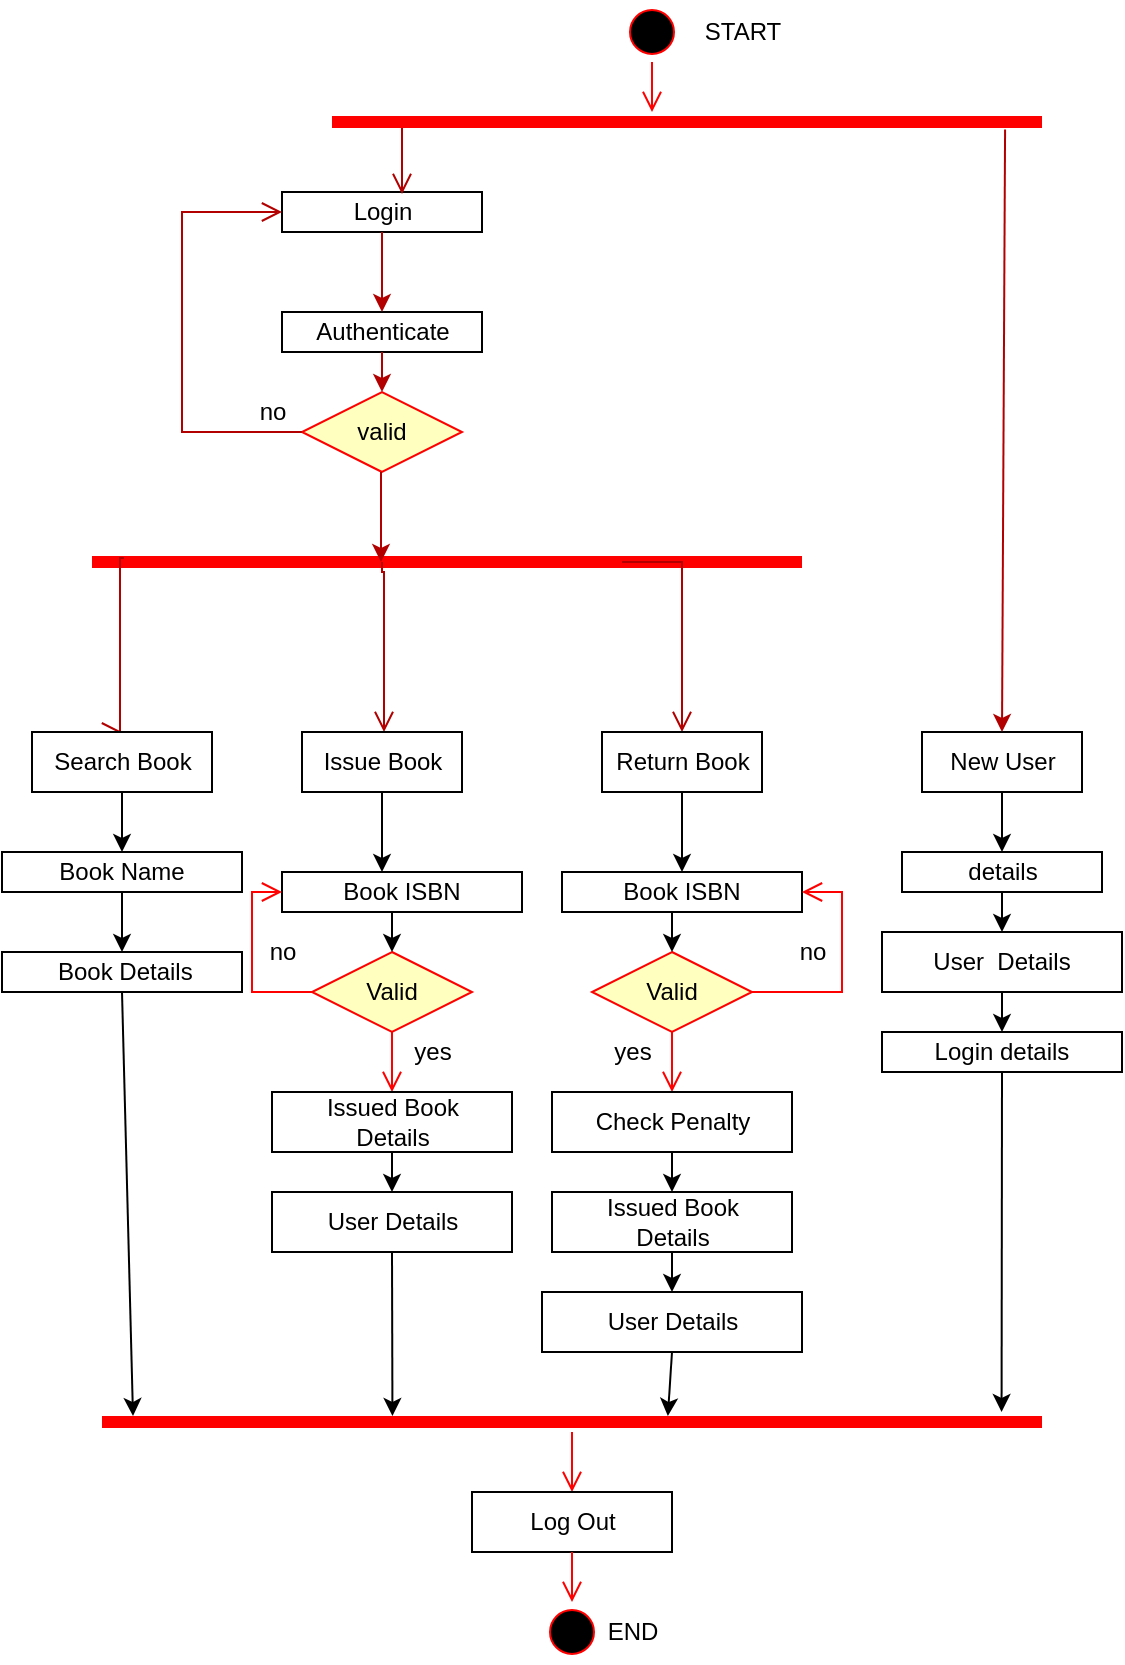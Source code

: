 <mxfile version="17.1.3" type="device"><diagram id="dGAAB5TUGnJl6DinY82v" name="Page-1"><mxGraphModel dx="1038" dy="547" grid="1" gridSize="10" guides="1" tooltips="1" connect="1" arrows="1" fold="1" page="1" pageScale="1" pageWidth="850" pageHeight="1100" math="0" shadow="0"><root><mxCell id="0"/><mxCell id="1" parent="0"/><mxCell id="aNfC3hftjAx2W3QM2piS-4" value="" style="shape=line;html=1;strokeWidth=6;strokeColor=#ff0000;" parent="1" vertex="1"><mxGeometry x="205" y="300" width="355" height="10" as="geometry"/></mxCell><mxCell id="aNfC3hftjAx2W3QM2piS-9" value="" style="edgeStyle=orthogonalEdgeStyle;html=1;verticalAlign=bottom;endArrow=open;endSize=8;strokeColor=#B20000;rounded=0;exitX=0.045;exitY=0.3;exitDx=0;exitDy=0;exitPerimeter=0;entryX=0.5;entryY=0;entryDx=0;entryDy=0;fillColor=#e51400;" parent="1" source="aNfC3hftjAx2W3QM2piS-4" target="aNfC3hftjAx2W3QM2piS-13" edge="1"><mxGeometry relative="1" as="geometry"><mxPoint x="245" y="390" as="targetPoint"/><mxPoint x="330" y="310" as="sourcePoint"/><Array as="points"><mxPoint x="219" y="303"/></Array></mxGeometry></mxCell><mxCell id="aNfC3hftjAx2W3QM2piS-11" value="" style="edgeStyle=orthogonalEdgeStyle;html=1;verticalAlign=bottom;endArrow=open;endSize=8;strokeColor=#B20000;rounded=0;exitX=0.045;exitY=0.3;exitDx=0;exitDy=0;exitPerimeter=0;fillColor=#e51400;" parent="1" edge="1"><mxGeometry relative="1" as="geometry"><mxPoint x="351" y="390" as="targetPoint"/><mxPoint x="350" y="305" as="sourcePoint"/><Array as="points"><mxPoint x="351" y="310"/></Array></mxGeometry></mxCell><mxCell id="aNfC3hftjAx2W3QM2piS-12" value="" style="edgeStyle=orthogonalEdgeStyle;html=1;verticalAlign=bottom;endArrow=open;endSize=8;strokeColor=#B20000;rounded=0;exitX=0.045;exitY=0.3;exitDx=0;exitDy=0;exitPerimeter=0;entryX=0.5;entryY=0;entryDx=0;entryDy=0;fillColor=#e51400;" parent="1" target="aNfC3hftjAx2W3QM2piS-15" edge="1"><mxGeometry relative="1" as="geometry"><mxPoint x="471" y="390" as="targetPoint"/><mxPoint x="470" y="305" as="sourcePoint"/><Array as="points"><mxPoint x="500" y="305"/></Array></mxGeometry></mxCell><mxCell id="aNfC3hftjAx2W3QM2piS-13" value="Search Book" style="html=1;dashed=0;whitespace=wrap;" parent="1" vertex="1"><mxGeometry x="175" y="390" width="90" height="30" as="geometry"/></mxCell><mxCell id="aNfC3hftjAx2W3QM2piS-14" value="Issue Book" style="html=1;dashed=0;whitespace=wrap;" parent="1" vertex="1"><mxGeometry x="310" y="390" width="80" height="30" as="geometry"/></mxCell><mxCell id="aNfC3hftjAx2W3QM2piS-15" value="Return Book" style="html=1;dashed=0;whitespace=wrap;" parent="1" vertex="1"><mxGeometry x="460" y="390" width="80" height="30" as="geometry"/></mxCell><mxCell id="aNfC3hftjAx2W3QM2piS-23" value="" style="endArrow=classic;html=1;rounded=0;exitX=0.5;exitY=1;exitDx=0;exitDy=0;entryX=0.5;entryY=0;entryDx=0;entryDy=0;" parent="1" source="aNfC3hftjAx2W3QM2piS-15" target="aNfC3hftjAx2W3QM2piS-63" edge="1"><mxGeometry width="50" height="50" relative="1" as="geometry"><mxPoint x="325" y="450" as="sourcePoint"/><mxPoint x="493" y="458" as="targetPoint"/><Array as="points"/></mxGeometry></mxCell><mxCell id="aNfC3hftjAx2W3QM2piS-24" value="" style="endArrow=classic;html=1;rounded=0;exitX=0.5;exitY=1;exitDx=0;exitDy=0;" parent="1" source="aNfC3hftjAx2W3QM2piS-14" edge="1"><mxGeometry width="50" height="50" relative="1" as="geometry"><mxPoint x="390" y="500" as="sourcePoint"/><mxPoint x="350" y="460" as="targetPoint"/></mxGeometry></mxCell><mxCell id="aNfC3hftjAx2W3QM2piS-25" value="Login" style="html=1;dashed=0;whitespace=wrap;" parent="1" vertex="1"><mxGeometry x="300" y="120" width="100" height="20" as="geometry"/></mxCell><mxCell id="aNfC3hftjAx2W3QM2piS-26" value="Authenticate" style="html=1;dashed=0;whitespace=wrap;" parent="1" vertex="1"><mxGeometry x="300" y="180" width="100" height="20" as="geometry"/></mxCell><mxCell id="aNfC3hftjAx2W3QM2piS-27" value="" style="endArrow=classic;html=1;rounded=0;exitX=0.5;exitY=1;exitDx=0;exitDy=0;fillColor=#e51400;strokeColor=#B20000;" parent="1" source="aNfC3hftjAx2W3QM2piS-25" target="aNfC3hftjAx2W3QM2piS-26" edge="1"><mxGeometry width="50" height="50" relative="1" as="geometry"><mxPoint x="520" y="210" as="sourcePoint"/><mxPoint x="570" y="160" as="targetPoint"/></mxGeometry></mxCell><mxCell id="aNfC3hftjAx2W3QM2piS-28" value="valid" style="rhombus;whiteSpace=wrap;html=1;fillColor=#ffffc0;strokeColor=#ff0000;direction=east;flipV=1;flipH=1;" parent="1" vertex="1"><mxGeometry x="310" y="220" width="80" height="40" as="geometry"/></mxCell><mxCell id="aNfC3hftjAx2W3QM2piS-29" value="" style="edgeStyle=orthogonalEdgeStyle;html=1;align=left;verticalAlign=bottom;endArrow=open;endSize=8;strokeColor=#B20000;rounded=0;entryX=0;entryY=0.5;entryDx=0;entryDy=0;fillColor=#e51400;" parent="1" source="aNfC3hftjAx2W3QM2piS-28" target="aNfC3hftjAx2W3QM2piS-25" edge="1"><mxGeometry x="-1" relative="1" as="geometry"><mxPoint x="250" y="140" as="targetPoint"/><Array as="points"><mxPoint x="250" y="240"/><mxPoint x="250" y="130"/></Array></mxGeometry></mxCell><mxCell id="aNfC3hftjAx2W3QM2piS-31" value="" style="endArrow=classic;html=1;rounded=0;exitX=0.5;exitY=1;exitDx=0;exitDy=0;entryX=0.5;entryY=0;entryDx=0;entryDy=0;fillColor=#e51400;strokeColor=#B20000;" parent="1" source="aNfC3hftjAx2W3QM2piS-26" target="aNfC3hftjAx2W3QM2piS-28" edge="1"><mxGeometry width="50" height="50" relative="1" as="geometry"><mxPoint x="520" y="210" as="sourcePoint"/><mxPoint x="570" y="160" as="targetPoint"/></mxGeometry></mxCell><mxCell id="aNfC3hftjAx2W3QM2piS-32" value="no&lt;br&gt;" style="text;html=1;align=center;verticalAlign=middle;resizable=0;points=[];autosize=1;strokeColor=none;fillColor=none;" parent="1" vertex="1"><mxGeometry x="280" y="220" width="30" height="20" as="geometry"/></mxCell><mxCell id="aNfC3hftjAx2W3QM2piS-33" value="Book Name" style="rounded=0;whiteSpace=wrap;html=1;" parent="1" vertex="1"><mxGeometry x="160" y="450" width="120" height="20" as="geometry"/></mxCell><mxCell id="aNfC3hftjAx2W3QM2piS-35" value="New User" style="html=1;dashed=0;whitespace=wrap;" parent="1" vertex="1"><mxGeometry x="620" y="390" width="80" height="30" as="geometry"/></mxCell><mxCell id="aNfC3hftjAx2W3QM2piS-36" value="" style="endArrow=classic;html=1;rounded=0;exitX=0.5;exitY=1;exitDx=0;exitDy=0;entryX=0.5;entryY=0;entryDx=0;entryDy=0;" parent="1" source="aNfC3hftjAx2W3QM2piS-35" target="aNfC3hftjAx2W3QM2piS-37" edge="1"><mxGeometry width="50" height="50" relative="1" as="geometry"><mxPoint x="390" y="540" as="sourcePoint"/><mxPoint x="620" y="450" as="targetPoint"/></mxGeometry></mxCell><mxCell id="aNfC3hftjAx2W3QM2piS-37" value="details" style="html=1;dashed=0;whitespace=wrap;" parent="1" vertex="1"><mxGeometry x="610" y="450" width="100" height="20" as="geometry"/></mxCell><mxCell id="aNfC3hftjAx2W3QM2piS-38" value="&amp;nbsp;Book Details" style="rounded=0;whiteSpace=wrap;html=1;" parent="1" vertex="1"><mxGeometry x="160" y="500" width="120" height="20" as="geometry"/></mxCell><mxCell id="aNfC3hftjAx2W3QM2piS-39" value="" style="endArrow=classic;html=1;rounded=0;exitX=0.5;exitY=1;exitDx=0;exitDy=0;" parent="1" source="aNfC3hftjAx2W3QM2piS-33" target="aNfC3hftjAx2W3QM2piS-38" edge="1"><mxGeometry width="50" height="50" relative="1" as="geometry"><mxPoint x="410" y="350" as="sourcePoint"/><mxPoint x="460" y="300" as="targetPoint"/></mxGeometry></mxCell><mxCell id="aNfC3hftjAx2W3QM2piS-40" value="" style="endArrow=classic;html=1;rounded=0;exitX=0.5;exitY=1;exitDx=0;exitDy=0;entryX=0.5;entryY=0;entryDx=0;entryDy=0;" parent="1" source="aNfC3hftjAx2W3QM2piS-13" target="aNfC3hftjAx2W3QM2piS-33" edge="1"><mxGeometry width="50" height="50" relative="1" as="geometry"><mxPoint x="400" y="390" as="sourcePoint"/><mxPoint x="450" y="340" as="targetPoint"/></mxGeometry></mxCell><mxCell id="aNfC3hftjAx2W3QM2piS-48" value="" style="endArrow=classic;html=1;rounded=0;fillColor=#e51400;strokeColor=#B20000;" parent="1" edge="1"><mxGeometry width="50" height="50" relative="1" as="geometry"><mxPoint x="349.5" y="260" as="sourcePoint"/><mxPoint x="349.5" y="305" as="targetPoint"/></mxGeometry></mxCell><mxCell id="aNfC3hftjAx2W3QM2piS-50" value="User&amp;nbsp; Details" style="rounded=0;whiteSpace=wrap;html=1;" parent="1" vertex="1"><mxGeometry x="600" y="490" width="120" height="30" as="geometry"/></mxCell><mxCell id="aNfC3hftjAx2W3QM2piS-51" value="" style="endArrow=classic;html=1;rounded=0;exitX=0.5;exitY=1;exitDx=0;exitDy=0;entryX=0.5;entryY=0;entryDx=0;entryDy=0;" parent="1" source="aNfC3hftjAx2W3QM2piS-37" target="aNfC3hftjAx2W3QM2piS-50" edge="1"><mxGeometry width="50" height="50" relative="1" as="geometry"><mxPoint x="400" y="380" as="sourcePoint"/><mxPoint x="450" y="330" as="targetPoint"/></mxGeometry></mxCell><mxCell id="aNfC3hftjAx2W3QM2piS-52" value="" style="endArrow=classic;html=1;rounded=0;exitX=0.5;exitY=1;exitDx=0;exitDy=0;entryX=0.5;entryY=0;entryDx=0;entryDy=0;" parent="1" source="aNfC3hftjAx2W3QM2piS-50" target="aNfC3hftjAx2W3QM2piS-53" edge="1"><mxGeometry width="50" height="50" relative="1" as="geometry"><mxPoint x="400" y="380" as="sourcePoint"/><mxPoint x="630" y="560" as="targetPoint"/></mxGeometry></mxCell><mxCell id="aNfC3hftjAx2W3QM2piS-53" value="Login details" style="rounded=0;whiteSpace=wrap;html=1;" parent="1" vertex="1"><mxGeometry x="600" y="540" width="120" height="20" as="geometry"/></mxCell><mxCell id="aNfC3hftjAx2W3QM2piS-54" value="Book ISBN" style="rounded=0;whiteSpace=wrap;html=1;" parent="1" vertex="1"><mxGeometry x="300" y="460" width="120" height="20" as="geometry"/></mxCell><mxCell id="aNfC3hftjAx2W3QM2piS-55" value="Valid" style="rhombus;whiteSpace=wrap;html=1;fillColor=#ffffc0;strokeColor=#ff0000;" parent="1" vertex="1"><mxGeometry x="315" y="500" width="80" height="40" as="geometry"/></mxCell><mxCell id="aNfC3hftjAx2W3QM2piS-56" value="" style="edgeStyle=orthogonalEdgeStyle;html=1;align=left;verticalAlign=bottom;endArrow=open;endSize=8;strokeColor=#ff0000;rounded=0;entryX=0;entryY=0.5;entryDx=0;entryDy=0;" parent="1" source="aNfC3hftjAx2W3QM2piS-55" target="aNfC3hftjAx2W3QM2piS-54" edge="1"><mxGeometry x="-1" relative="1" as="geometry"><mxPoint x="285" y="470" as="targetPoint"/><Array as="points"><mxPoint x="285" y="520"/><mxPoint x="285" y="470"/></Array></mxGeometry></mxCell><mxCell id="aNfC3hftjAx2W3QM2piS-57" value="" style="edgeStyle=orthogonalEdgeStyle;html=1;align=left;verticalAlign=top;endArrow=open;endSize=8;strokeColor=#ff0000;rounded=0;" parent="1" source="aNfC3hftjAx2W3QM2piS-55" edge="1"><mxGeometry x="-1" relative="1" as="geometry"><mxPoint x="355" y="570" as="targetPoint"/></mxGeometry></mxCell><mxCell id="aNfC3hftjAx2W3QM2piS-58" value="no" style="text;html=1;align=center;verticalAlign=middle;resizable=0;points=[];autosize=1;strokeColor=none;fillColor=none;" parent="1" vertex="1"><mxGeometry x="285" y="490" width="30" height="20" as="geometry"/></mxCell><mxCell id="aNfC3hftjAx2W3QM2piS-60" value="&amp;nbsp;Issued Book&amp;nbsp;&lt;br&gt;Details" style="html=1;dashed=0;whitespace=wrap;" parent="1" vertex="1"><mxGeometry x="295" y="570" width="120" height="30" as="geometry"/></mxCell><mxCell id="aNfC3hftjAx2W3QM2piS-61" value="User Details" style="html=1;dashed=0;whitespace=wrap;" parent="1" vertex="1"><mxGeometry x="295" y="620" width="120" height="30" as="geometry"/></mxCell><mxCell id="aNfC3hftjAx2W3QM2piS-62" value="" style="endArrow=classic;html=1;rounded=0;exitX=0.5;exitY=1;exitDx=0;exitDy=0;entryX=0.5;entryY=0;entryDx=0;entryDy=0;" parent="1" source="aNfC3hftjAx2W3QM2piS-60" target="aNfC3hftjAx2W3QM2piS-61" edge="1"><mxGeometry width="50" height="50" relative="1" as="geometry"><mxPoint x="405" y="470" as="sourcePoint"/><mxPoint x="455" y="420" as="targetPoint"/><Array as="points"/></mxGeometry></mxCell><mxCell id="aNfC3hftjAx2W3QM2piS-63" value="Book ISBN" style="rounded=0;whiteSpace=wrap;html=1;" parent="1" vertex="1"><mxGeometry x="440" y="460" width="120" height="20" as="geometry"/></mxCell><mxCell id="aNfC3hftjAx2W3QM2piS-64" value="Valid" style="rhombus;whiteSpace=wrap;html=1;fillColor=#ffffc0;strokeColor=#ff0000;" parent="1" vertex="1"><mxGeometry x="455" y="500" width="80" height="40" as="geometry"/></mxCell><mxCell id="aNfC3hftjAx2W3QM2piS-65" value="" style="edgeStyle=orthogonalEdgeStyle;html=1;align=left;verticalAlign=bottom;endArrow=open;endSize=8;strokeColor=#ff0000;rounded=0;" parent="1" source="aNfC3hftjAx2W3QM2piS-64" edge="1"><mxGeometry x="-1" relative="1" as="geometry"><mxPoint x="560" y="470" as="targetPoint"/><Array as="points"><mxPoint x="580" y="520"/><mxPoint x="580" y="470"/></Array></mxGeometry></mxCell><mxCell id="aNfC3hftjAx2W3QM2piS-66" value="" style="edgeStyle=orthogonalEdgeStyle;html=1;align=left;verticalAlign=top;endArrow=open;endSize=8;strokeColor=#ff0000;rounded=0;" parent="1" source="aNfC3hftjAx2W3QM2piS-64" edge="1"><mxGeometry x="-1" relative="1" as="geometry"><mxPoint x="495" y="570" as="targetPoint"/></mxGeometry></mxCell><mxCell id="aNfC3hftjAx2W3QM2piS-67" value="no" style="text;html=1;align=center;verticalAlign=middle;resizable=0;points=[];autosize=1;strokeColor=none;fillColor=none;" parent="1" vertex="1"><mxGeometry x="550" y="490" width="30" height="20" as="geometry"/></mxCell><mxCell id="aNfC3hftjAx2W3QM2piS-68" value="Check Penalty" style="html=1;dashed=0;whitespace=wrap;" parent="1" vertex="1"><mxGeometry x="435" y="570" width="120" height="30" as="geometry"/></mxCell><mxCell id="aNfC3hftjAx2W3QM2piS-69" value="Issued Book &lt;br&gt;Details" style="html=1;dashed=0;whitespace=wrap;" parent="1" vertex="1"><mxGeometry x="435" y="620" width="120" height="30" as="geometry"/></mxCell><mxCell id="aNfC3hftjAx2W3QM2piS-70" value="" style="endArrow=classic;html=1;rounded=0;exitX=0.5;exitY=1;exitDx=0;exitDy=0;entryX=0.5;entryY=0;entryDx=0;entryDy=0;" parent="1" source="aNfC3hftjAx2W3QM2piS-68" target="aNfC3hftjAx2W3QM2piS-69" edge="1"><mxGeometry width="50" height="50" relative="1" as="geometry"><mxPoint x="545" y="470" as="sourcePoint"/><mxPoint x="595" y="420" as="targetPoint"/><Array as="points"/></mxGeometry></mxCell><mxCell id="aNfC3hftjAx2W3QM2piS-73" value="yes" style="text;html=1;align=center;verticalAlign=middle;resizable=0;points=[];autosize=1;strokeColor=none;fillColor=none;" parent="1" vertex="1"><mxGeometry x="460" y="540" width="30" height="20" as="geometry"/></mxCell><mxCell id="aNfC3hftjAx2W3QM2piS-74" value="yes" style="text;html=1;align=center;verticalAlign=middle;resizable=0;points=[];autosize=1;strokeColor=none;fillColor=none;" parent="1" vertex="1"><mxGeometry x="360" y="540" width="30" height="20" as="geometry"/></mxCell><mxCell id="aNfC3hftjAx2W3QM2piS-75" value="" style="endArrow=classic;html=1;rounded=0;exitX=0.5;exitY=1;exitDx=0;exitDy=0;" parent="1" source="aNfC3hftjAx2W3QM2piS-69" edge="1"><mxGeometry width="50" height="50" relative="1" as="geometry"><mxPoint x="400" y="470" as="sourcePoint"/><mxPoint x="495" y="670" as="targetPoint"/></mxGeometry></mxCell><mxCell id="aNfC3hftjAx2W3QM2piS-76" value="User&amp;nbsp;Details" style="html=1;dashed=0;whitespace=wrap;" parent="1" vertex="1"><mxGeometry x="430" y="670" width="130" height="30" as="geometry"/></mxCell><mxCell id="aNfC3hftjAx2W3QM2piS-77" value="" style="shape=line;html=1;strokeWidth=6;strokeColor=#ff0000;" parent="1" vertex="1"><mxGeometry x="210" y="730" width="470" height="10" as="geometry"/></mxCell><mxCell id="aNfC3hftjAx2W3QM2piS-78" value="" style="edgeStyle=orthogonalEdgeStyle;html=1;verticalAlign=bottom;endArrow=open;endSize=8;strokeColor=#ff0000;rounded=0;entryX=0.5;entryY=0;entryDx=0;entryDy=0;" parent="1" source="aNfC3hftjAx2W3QM2piS-77" target="aNfC3hftjAx2W3QM2piS-84" edge="1"><mxGeometry relative="1" as="geometry"><mxPoint x="425" y="810" as="targetPoint"/></mxGeometry></mxCell><mxCell id="aNfC3hftjAx2W3QM2piS-79" value="" style="endArrow=classic;html=1;rounded=0;entryX=0.033;entryY=0.2;entryDx=0;entryDy=0;entryPerimeter=0;exitX=0.5;exitY=1;exitDx=0;exitDy=0;" parent="1" source="aNfC3hftjAx2W3QM2piS-38" target="aNfC3hftjAx2W3QM2piS-77" edge="1"><mxGeometry width="50" height="50" relative="1" as="geometry"><mxPoint x="70" y="640" as="sourcePoint"/><mxPoint x="120" y="590" as="targetPoint"/></mxGeometry></mxCell><mxCell id="aNfC3hftjAx2W3QM2piS-82" value="" style="endArrow=classic;html=1;rounded=0;exitX=0.5;exitY=1;exitDx=0;exitDy=0;entryX=0.309;entryY=0.2;entryDx=0;entryDy=0;entryPerimeter=0;" parent="1" source="aNfC3hftjAx2W3QM2piS-61" target="aNfC3hftjAx2W3QM2piS-77" edge="1"><mxGeometry width="50" height="50" relative="1" as="geometry"><mxPoint x="100" y="670" as="sourcePoint"/><mxPoint x="355" y="730" as="targetPoint"/></mxGeometry></mxCell><mxCell id="aNfC3hftjAx2W3QM2piS-83" value="" style="endArrow=classic;html=1;rounded=0;entryX=0.602;entryY=0.2;entryDx=0;entryDy=0;entryPerimeter=0;exitX=0.5;exitY=1;exitDx=0;exitDy=0;" parent="1" source="aNfC3hftjAx2W3QM2piS-76" target="aNfC3hftjAx2W3QM2piS-77" edge="1"><mxGeometry width="50" height="50" relative="1" as="geometry"><mxPoint x="400" y="570" as="sourcePoint"/><mxPoint x="450" y="520" as="targetPoint"/></mxGeometry></mxCell><mxCell id="aNfC3hftjAx2W3QM2piS-84" value="Log Out" style="html=1;dashed=0;whitespace=wrap;" parent="1" vertex="1"><mxGeometry x="395" y="770" width="100" height="30" as="geometry"/></mxCell><mxCell id="aNfC3hftjAx2W3QM2piS-85" value="" style="ellipse;html=1;shape=startState;fillColor=#000000;strokeColor=#ff0000;" parent="1" vertex="1"><mxGeometry x="430" y="825" width="30" height="30" as="geometry"/></mxCell><mxCell id="aNfC3hftjAx2W3QM2piS-86" value="" style="edgeStyle=orthogonalEdgeStyle;html=1;verticalAlign=bottom;endArrow=open;endSize=8;strokeColor=#ff0000;rounded=0;exitX=0.5;exitY=1;exitDx=0;exitDy=0;entryX=0.5;entryY=0;entryDx=0;entryDy=0;" parent="1" source="aNfC3hftjAx2W3QM2piS-84" target="aNfC3hftjAx2W3QM2piS-85" edge="1"><mxGeometry relative="1" as="geometry"><mxPoint x="425" y="910" as="sourcePoint"/></mxGeometry></mxCell><mxCell id="aNfC3hftjAx2W3QM2piS-89" value="END" style="text;html=1;align=center;verticalAlign=middle;resizable=0;points=[];autosize=1;strokeColor=none;fillColor=none;" parent="1" vertex="1"><mxGeometry x="455" y="830" width="40" height="20" as="geometry"/></mxCell><mxCell id="aNfC3hftjAx2W3QM2piS-94" value="" style="endArrow=classic;html=1;rounded=0;exitX=0.5;exitY=1;exitDx=0;exitDy=0;entryX=0.957;entryY=0;entryDx=0;entryDy=0;entryPerimeter=0;" parent="1" source="aNfC3hftjAx2W3QM2piS-53" target="aNfC3hftjAx2W3QM2piS-77" edge="1"><mxGeometry width="50" height="50" relative="1" as="geometry"><mxPoint x="400" y="580" as="sourcePoint"/><mxPoint x="450" y="530" as="targetPoint"/></mxGeometry></mxCell><mxCell id="aNfC3hftjAx2W3QM2piS-95" value="" style="shape=line;html=1;strokeWidth=6;strokeColor=#ff0000;" parent="1" vertex="1"><mxGeometry x="325" y="80" width="355" height="10" as="geometry"/></mxCell><mxCell id="aNfC3hftjAx2W3QM2piS-97" value="" style="edgeStyle=orthogonalEdgeStyle;html=1;verticalAlign=bottom;endArrow=open;endSize=8;strokeColor=#B20000;rounded=0;entryX=0.6;entryY=0.05;entryDx=0;entryDy=0;entryPerimeter=0;fillColor=#e51400;" parent="1" target="aNfC3hftjAx2W3QM2piS-25" edge="1"><mxGeometry relative="1" as="geometry"><mxPoint x="425" y="160" as="targetPoint"/><mxPoint x="360" y="88" as="sourcePoint"/><Array as="points"><mxPoint x="360" y="88"/></Array></mxGeometry></mxCell><mxCell id="mIfrvleCz--u74ODllpO-3" value="" style="endArrow=classic;html=1;rounded=0;" parent="1" edge="1"><mxGeometry width="50" height="50" relative="1" as="geometry"><mxPoint x="355" y="480" as="sourcePoint"/><mxPoint x="355" y="500" as="targetPoint"/></mxGeometry></mxCell><mxCell id="mIfrvleCz--u74ODllpO-4" value="" style="endArrow=classic;html=1;rounded=0;" parent="1" edge="1"><mxGeometry width="50" height="50" relative="1" as="geometry"><mxPoint x="495" y="480" as="sourcePoint"/><mxPoint x="495" y="500" as="targetPoint"/></mxGeometry></mxCell><mxCell id="mIfrvleCz--u74ODllpO-6" value="" style="endArrow=classic;html=1;rounded=0;exitX=0.948;exitY=0.876;exitDx=0;exitDy=0;exitPerimeter=0;fillColor=#e51400;strokeColor=#B20000;" parent="1" source="aNfC3hftjAx2W3QM2piS-95" edge="1"><mxGeometry width="50" height="50" relative="1" as="geometry"><mxPoint x="660.22" y="308.76" as="sourcePoint"/><mxPoint x="660" y="390" as="targetPoint"/></mxGeometry></mxCell><mxCell id="mIfrvleCz--u74ODllpO-7" value="" style="ellipse;html=1;shape=startState;fillColor=#000000;strokeColor=#ff0000;" parent="1" vertex="1"><mxGeometry x="470" y="25" width="30" height="30" as="geometry"/></mxCell><mxCell id="mIfrvleCz--u74ODllpO-8" value="" style="edgeStyle=orthogonalEdgeStyle;html=1;verticalAlign=bottom;endArrow=open;endSize=8;strokeColor=#ff0000;rounded=0;" parent="1" source="mIfrvleCz--u74ODllpO-7" edge="1"><mxGeometry relative="1" as="geometry"><mxPoint x="485" y="80" as="targetPoint"/><Array as="points"><mxPoint x="485" y="70"/></Array></mxGeometry></mxCell><mxCell id="mIfrvleCz--u74ODllpO-9" value="START" style="text;html=1;align=center;verticalAlign=middle;resizable=0;points=[];autosize=1;strokeColor=none;fillColor=none;" parent="1" vertex="1"><mxGeometry x="500" y="30" width="60" height="20" as="geometry"/></mxCell></root></mxGraphModel></diagram></mxfile>
